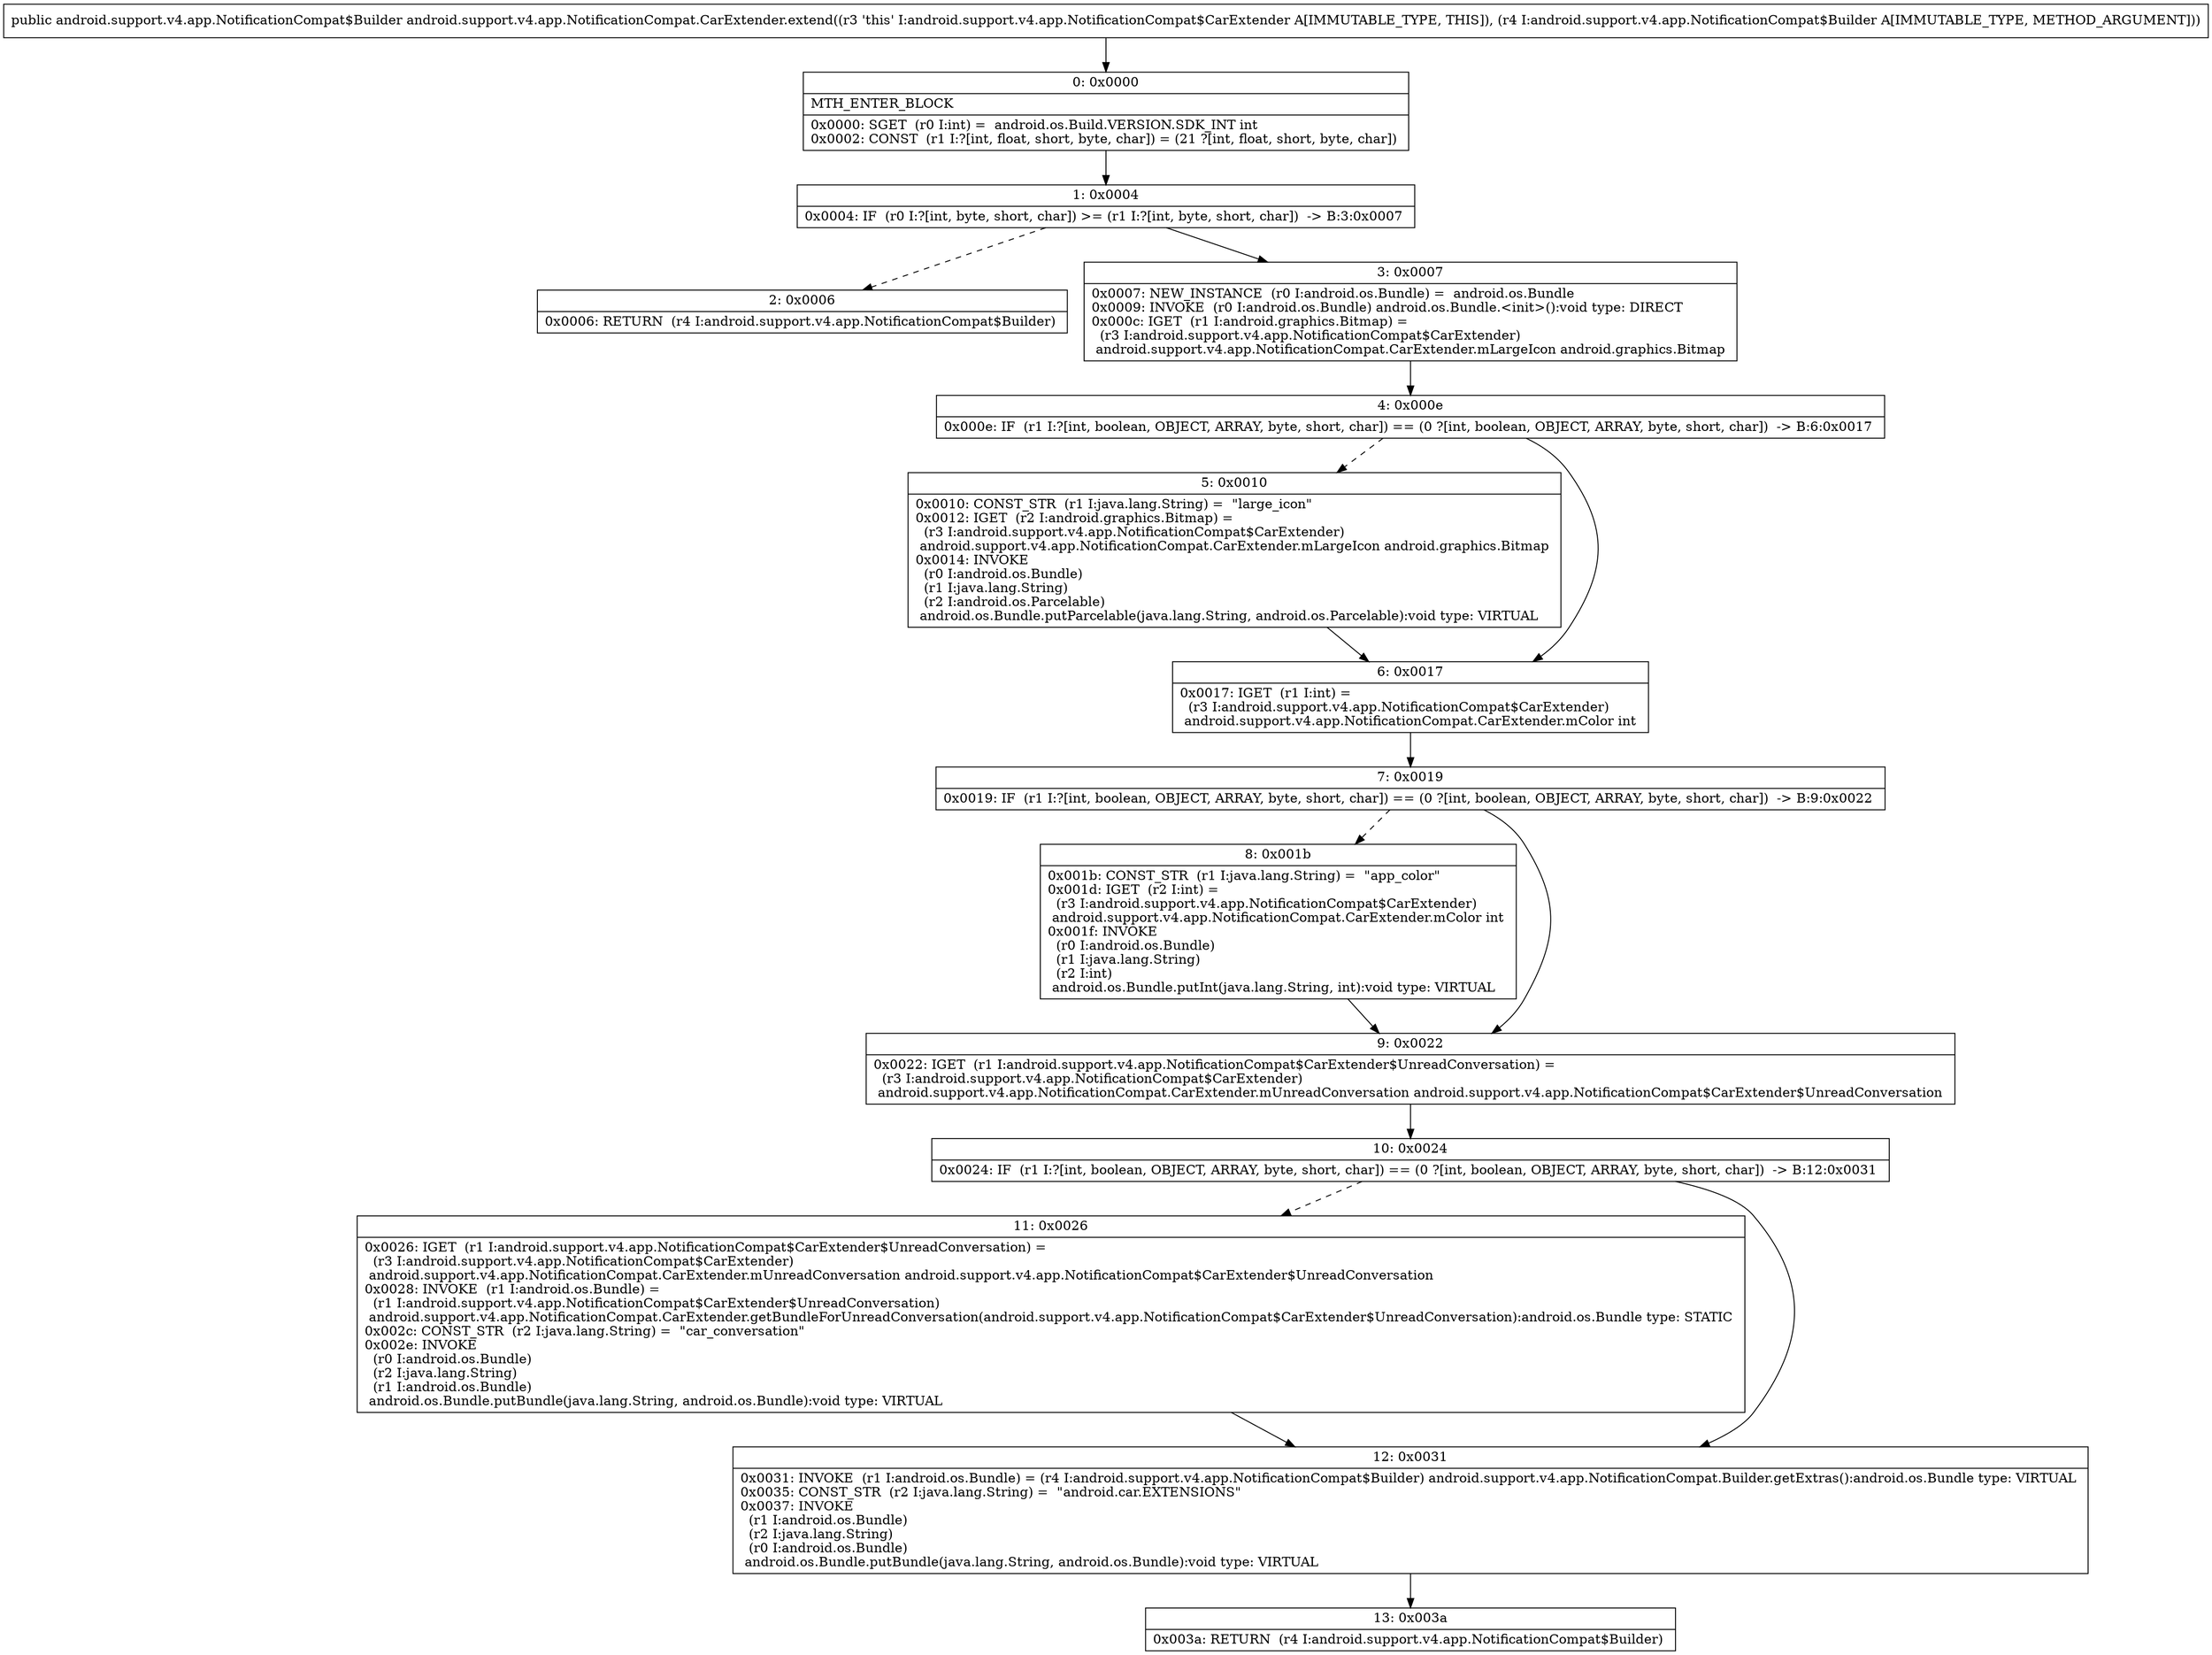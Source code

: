 digraph "CFG forandroid.support.v4.app.NotificationCompat.CarExtender.extend(Landroid\/support\/v4\/app\/NotificationCompat$Builder;)Landroid\/support\/v4\/app\/NotificationCompat$Builder;" {
Node_0 [shape=record,label="{0\:\ 0x0000|MTH_ENTER_BLOCK\l|0x0000: SGET  (r0 I:int) =  android.os.Build.VERSION.SDK_INT int \l0x0002: CONST  (r1 I:?[int, float, short, byte, char]) = (21 ?[int, float, short, byte, char]) \l}"];
Node_1 [shape=record,label="{1\:\ 0x0004|0x0004: IF  (r0 I:?[int, byte, short, char]) \>= (r1 I:?[int, byte, short, char])  \-\> B:3:0x0007 \l}"];
Node_2 [shape=record,label="{2\:\ 0x0006|0x0006: RETURN  (r4 I:android.support.v4.app.NotificationCompat$Builder) \l}"];
Node_3 [shape=record,label="{3\:\ 0x0007|0x0007: NEW_INSTANCE  (r0 I:android.os.Bundle) =  android.os.Bundle \l0x0009: INVOKE  (r0 I:android.os.Bundle) android.os.Bundle.\<init\>():void type: DIRECT \l0x000c: IGET  (r1 I:android.graphics.Bitmap) = \l  (r3 I:android.support.v4.app.NotificationCompat$CarExtender)\l android.support.v4.app.NotificationCompat.CarExtender.mLargeIcon android.graphics.Bitmap \l}"];
Node_4 [shape=record,label="{4\:\ 0x000e|0x000e: IF  (r1 I:?[int, boolean, OBJECT, ARRAY, byte, short, char]) == (0 ?[int, boolean, OBJECT, ARRAY, byte, short, char])  \-\> B:6:0x0017 \l}"];
Node_5 [shape=record,label="{5\:\ 0x0010|0x0010: CONST_STR  (r1 I:java.lang.String) =  \"large_icon\" \l0x0012: IGET  (r2 I:android.graphics.Bitmap) = \l  (r3 I:android.support.v4.app.NotificationCompat$CarExtender)\l android.support.v4.app.NotificationCompat.CarExtender.mLargeIcon android.graphics.Bitmap \l0x0014: INVOKE  \l  (r0 I:android.os.Bundle)\l  (r1 I:java.lang.String)\l  (r2 I:android.os.Parcelable)\l android.os.Bundle.putParcelable(java.lang.String, android.os.Parcelable):void type: VIRTUAL \l}"];
Node_6 [shape=record,label="{6\:\ 0x0017|0x0017: IGET  (r1 I:int) = \l  (r3 I:android.support.v4.app.NotificationCompat$CarExtender)\l android.support.v4.app.NotificationCompat.CarExtender.mColor int \l}"];
Node_7 [shape=record,label="{7\:\ 0x0019|0x0019: IF  (r1 I:?[int, boolean, OBJECT, ARRAY, byte, short, char]) == (0 ?[int, boolean, OBJECT, ARRAY, byte, short, char])  \-\> B:9:0x0022 \l}"];
Node_8 [shape=record,label="{8\:\ 0x001b|0x001b: CONST_STR  (r1 I:java.lang.String) =  \"app_color\" \l0x001d: IGET  (r2 I:int) = \l  (r3 I:android.support.v4.app.NotificationCompat$CarExtender)\l android.support.v4.app.NotificationCompat.CarExtender.mColor int \l0x001f: INVOKE  \l  (r0 I:android.os.Bundle)\l  (r1 I:java.lang.String)\l  (r2 I:int)\l android.os.Bundle.putInt(java.lang.String, int):void type: VIRTUAL \l}"];
Node_9 [shape=record,label="{9\:\ 0x0022|0x0022: IGET  (r1 I:android.support.v4.app.NotificationCompat$CarExtender$UnreadConversation) = \l  (r3 I:android.support.v4.app.NotificationCompat$CarExtender)\l android.support.v4.app.NotificationCompat.CarExtender.mUnreadConversation android.support.v4.app.NotificationCompat$CarExtender$UnreadConversation \l}"];
Node_10 [shape=record,label="{10\:\ 0x0024|0x0024: IF  (r1 I:?[int, boolean, OBJECT, ARRAY, byte, short, char]) == (0 ?[int, boolean, OBJECT, ARRAY, byte, short, char])  \-\> B:12:0x0031 \l}"];
Node_11 [shape=record,label="{11\:\ 0x0026|0x0026: IGET  (r1 I:android.support.v4.app.NotificationCompat$CarExtender$UnreadConversation) = \l  (r3 I:android.support.v4.app.NotificationCompat$CarExtender)\l android.support.v4.app.NotificationCompat.CarExtender.mUnreadConversation android.support.v4.app.NotificationCompat$CarExtender$UnreadConversation \l0x0028: INVOKE  (r1 I:android.os.Bundle) = \l  (r1 I:android.support.v4.app.NotificationCompat$CarExtender$UnreadConversation)\l android.support.v4.app.NotificationCompat.CarExtender.getBundleForUnreadConversation(android.support.v4.app.NotificationCompat$CarExtender$UnreadConversation):android.os.Bundle type: STATIC \l0x002c: CONST_STR  (r2 I:java.lang.String) =  \"car_conversation\" \l0x002e: INVOKE  \l  (r0 I:android.os.Bundle)\l  (r2 I:java.lang.String)\l  (r1 I:android.os.Bundle)\l android.os.Bundle.putBundle(java.lang.String, android.os.Bundle):void type: VIRTUAL \l}"];
Node_12 [shape=record,label="{12\:\ 0x0031|0x0031: INVOKE  (r1 I:android.os.Bundle) = (r4 I:android.support.v4.app.NotificationCompat$Builder) android.support.v4.app.NotificationCompat.Builder.getExtras():android.os.Bundle type: VIRTUAL \l0x0035: CONST_STR  (r2 I:java.lang.String) =  \"android.car.EXTENSIONS\" \l0x0037: INVOKE  \l  (r1 I:android.os.Bundle)\l  (r2 I:java.lang.String)\l  (r0 I:android.os.Bundle)\l android.os.Bundle.putBundle(java.lang.String, android.os.Bundle):void type: VIRTUAL \l}"];
Node_13 [shape=record,label="{13\:\ 0x003a|0x003a: RETURN  (r4 I:android.support.v4.app.NotificationCompat$Builder) \l}"];
MethodNode[shape=record,label="{public android.support.v4.app.NotificationCompat$Builder android.support.v4.app.NotificationCompat.CarExtender.extend((r3 'this' I:android.support.v4.app.NotificationCompat$CarExtender A[IMMUTABLE_TYPE, THIS]), (r4 I:android.support.v4.app.NotificationCompat$Builder A[IMMUTABLE_TYPE, METHOD_ARGUMENT])) }"];
MethodNode -> Node_0;
Node_0 -> Node_1;
Node_1 -> Node_2[style=dashed];
Node_1 -> Node_3;
Node_3 -> Node_4;
Node_4 -> Node_5[style=dashed];
Node_4 -> Node_6;
Node_5 -> Node_6;
Node_6 -> Node_7;
Node_7 -> Node_8[style=dashed];
Node_7 -> Node_9;
Node_8 -> Node_9;
Node_9 -> Node_10;
Node_10 -> Node_11[style=dashed];
Node_10 -> Node_12;
Node_11 -> Node_12;
Node_12 -> Node_13;
}

